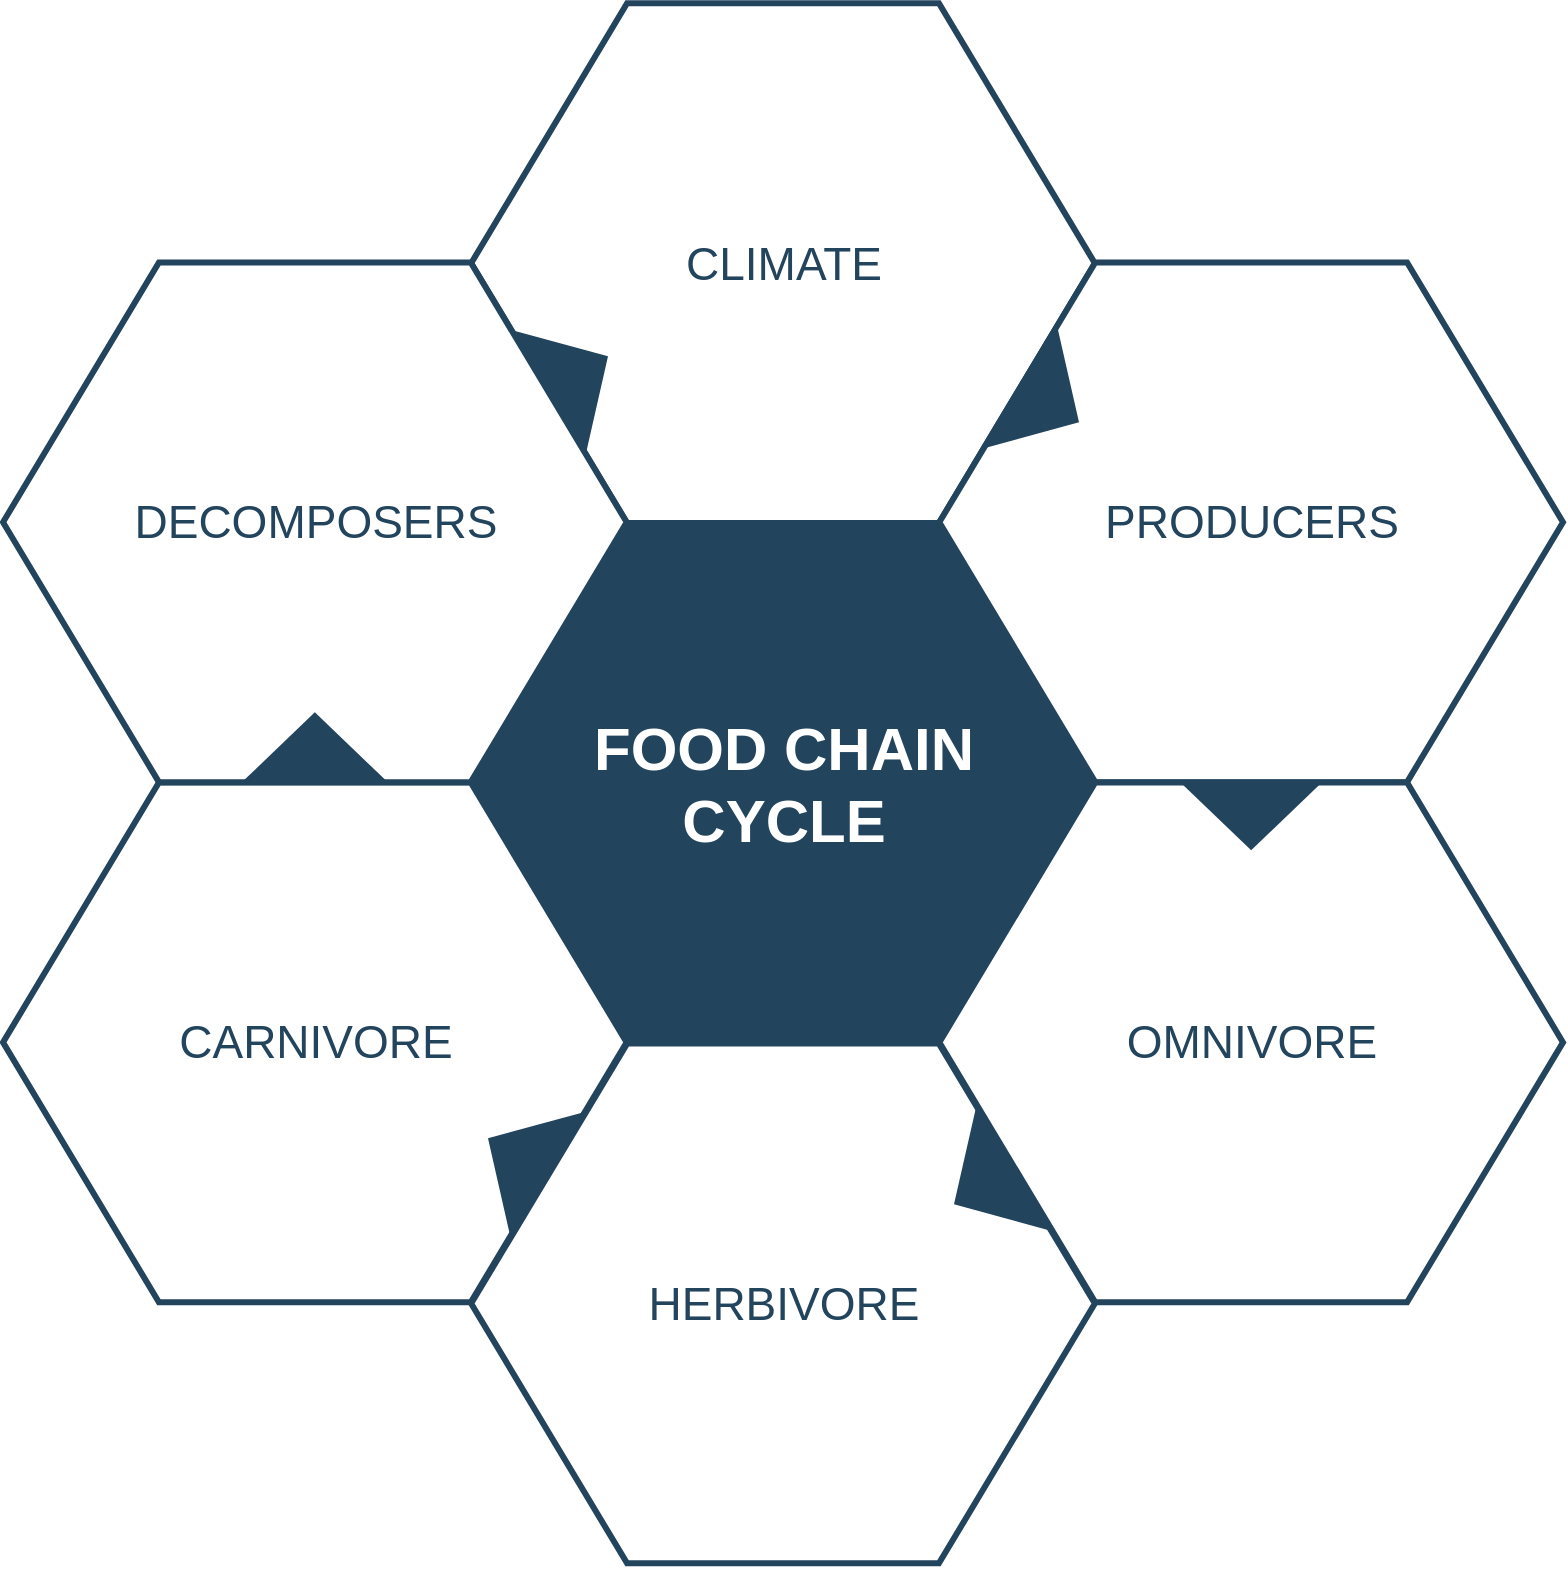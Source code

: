 <mxfile version="16.6.1" type="github"><diagram id="07fea595-8f29-1299-0266-81d95cde20df" name="Page-1"><mxGraphModel dx="1408" dy="-1733" grid="1" gridSize="10" guides="1" tooltips="1" connect="1" arrows="1" fold="1" page="1" pageScale="1" pageWidth="1169" pageHeight="827" background="none" math="0" shadow="0"><root><mxCell id="0"/><mxCell id="1" parent="0"/><mxCell id="644" value="&lt;font style=&quot;font-size: 30px&quot; color=&quot;#ffffff&quot;&gt;&lt;b&gt;&lt;span&gt;FOOD CHAIN&lt;/span&gt;&lt;br&gt;&lt;span&gt;CYCLE&lt;/span&gt;&lt;/b&gt;&lt;/font&gt;&lt;br&gt;" style="shape=hexagon;perimeter=hexagonPerimeter2;whiteSpace=wrap;html=1;shadow=0;labelBackgroundColor=none;strokeColor=#23445D;fillColor=#23445D;gradientColor=none;fontFamily=Helvetica;fontSize=23;fontColor=#23445d;align=center;strokeWidth=3;" parent="1" vertex="1"><mxGeometry x="428.579" y="2764.798" width="311.842" height="259.868" as="geometry"/></mxCell><mxCell id="645" value="" style="triangle;whiteSpace=wrap;html=1;shadow=0;labelBackgroundColor=none;strokeColor=none;fillColor=#FFFFFF;fontFamily=Helvetica;fontSize=17;fontColor=#23445d;align=center;rotation=90;gradientColor=none;flipV=1;flipH=1;opacity=20;" parent="1" vertex="1"><mxGeometry x="309.5" y="2782.667" width="72" height="152" as="geometry"/></mxCell><mxCell id="646" value="&lt;font style=&quot;font-size: 23px&quot;&gt;CLIMATE&lt;/font&gt;" style="shape=hexagon;perimeter=hexagonPerimeter2;whiteSpace=wrap;html=1;shadow=0;labelBackgroundColor=none;strokeColor=#23445D;fillColor=#ffffff;gradientColor=none;fontFamily=Helvetica;fontSize=23;fontColor=#23445D;align=center;strokeWidth=3;" parent="1" vertex="1"><mxGeometry x="428.579" y="2504.667" width="311.842" height="259.868" as="geometry"/></mxCell><mxCell id="647" value="&lt;font style=&quot;font-size: 23px&quot;&gt;PRODUCERS&lt;/font&gt;" style="shape=hexagon;perimeter=hexagonPerimeter2;whiteSpace=wrap;html=1;shadow=0;labelBackgroundColor=none;strokeColor=#23445D;fillColor=#FFFFFF;gradientColor=none;fontFamily=Helvetica;fontSize=23;fontColor=#23445d;align=center;strokeWidth=3;" parent="1" vertex="1"><mxGeometry x="662.658" y="2634.2" width="311.842" height="259.868" as="geometry"/></mxCell><mxCell id="648" value="&lt;font style=&quot;font-size: 23px&quot;&gt;OMNIVORE&lt;/font&gt;" style="shape=hexagon;perimeter=hexagonPerimeter2;whiteSpace=wrap;html=1;shadow=0;labelBackgroundColor=none;strokeColor=#23445D;fillColor=#FFFFFF;gradientColor=none;fontFamily=Helvetica;fontSize=23;fontColor=#23445d;align=center;strokeWidth=3;" parent="1" vertex="1"><mxGeometry x="662.658" y="2894.265" width="311.842" height="259.868" as="geometry"/></mxCell><mxCell id="649" value="&lt;font style=&quot;font-size: 23px&quot;&gt;HERBIVORE&lt;/font&gt;" style="shape=hexagon;perimeter=hexagonPerimeter2;whiteSpace=wrap;html=1;shadow=0;labelBackgroundColor=none;strokeColor=#23445D;fillColor=#FFFFFF;gradientColor=none;fontFamily=Helvetica;fontSize=23;fontColor=#23445d;align=center;strokeWidth=3;" parent="1" vertex="1"><mxGeometry x="428.579" y="3024.798" width="311.842" height="259.868" as="geometry"/></mxCell><mxCell id="650" value="&lt;font style=&quot;font-size: 23px&quot;&gt;CARNIVORE&lt;/font&gt;" style="shape=hexagon;perimeter=hexagonPerimeter2;whiteSpace=wrap;html=1;shadow=0;labelBackgroundColor=none;strokeColor=#23445D;fillColor=#FFFFFF;gradientColor=none;fontFamily=Helvetica;fontSize=23;fontColor=#23445d;align=center;strokeWidth=3;" parent="1" vertex="1"><mxGeometry x="194.5" y="2894.265" width="311.842" height="259.868" as="geometry"/></mxCell><mxCell id="651" value="&lt;font style=&quot;font-size: 23px;&quot;&gt;DECOMPOSERS&lt;/font&gt;" style="shape=hexagon;perimeter=hexagonPerimeter2;whiteSpace=wrap;html=1;shadow=0;labelBackgroundColor=none;strokeColor=#23445D;fillColor=#ffffff;gradientColor=none;fontFamily=Helvetica;fontSize=23;fontColor=#23445D;align=center;strokeWidth=3;" parent="1" vertex="1"><mxGeometry x="194.5" y="2634.2" width="311.842" height="259.868" as="geometry"/></mxCell><mxCell id="652" value="" style="triangle;whiteSpace=wrap;html=1;shadow=0;labelBackgroundColor=none;strokeColor=none;fillColor=#23445D;fontFamily=Helvetica;fontSize=17;fontColor=#23445d;align=center;rotation=31;gradientColor=none;strokeWidth=3;" parent="1" vertex="1"><mxGeometry x="700" y="2668.667" width="35" height="73" as="geometry"/></mxCell><mxCell id="653" value="" style="triangle;whiteSpace=wrap;html=1;shadow=0;labelBackgroundColor=none;strokeColor=none;fillColor=#23445D;fontFamily=Helvetica;fontSize=17;fontColor=#23445d;align=center;rotation=31;gradientColor=none;flipH=1;strokeWidth=3;" parent="1" vertex="1"><mxGeometry x="434.5" y="3044.667" width="35" height="73" as="geometry"/></mxCell><mxCell id="654" value="" style="triangle;whiteSpace=wrap;html=1;shadow=0;labelBackgroundColor=none;strokeColor=none;fillColor=#23445D;fontFamily=Helvetica;fontSize=17;fontColor=#23445d;align=center;rotation=329;gradientColor=none;strokeWidth=3;" parent="1" vertex="1"><mxGeometry x="464.5" y="2653.667" width="35" height="73" as="geometry"/></mxCell><mxCell id="655" value="" style="triangle;whiteSpace=wrap;html=1;shadow=0;labelBackgroundColor=none;strokeColor=none;fillColor=#23445D;fontFamily=Helvetica;fontSize=17;fontColor=#23445d;align=center;rotation=329;gradientColor=none;flipH=1;strokeWidth=3;" parent="1" vertex="1"><mxGeometry x="667.5" y="3059.667" width="35" height="73" as="geometry"/></mxCell><mxCell id="656" value="" style="triangle;whiteSpace=wrap;html=1;shadow=0;labelBackgroundColor=none;strokeColor=none;fillColor=#23445D;fontFamily=Helvetica;fontSize=17;fontColor=#23445d;align=center;rotation=90;gradientColor=none;strokeWidth=3;" parent="1" vertex="1"><mxGeometry x="801.079" y="2874.167" width="35" height="73" as="geometry"/></mxCell><mxCell id="657" value="" style="triangle;whiteSpace=wrap;html=1;shadow=0;labelBackgroundColor=none;strokeColor=none;fillColor=#23445D;fontFamily=Helvetica;fontSize=17;fontColor=#23445d;align=center;rotation=90;gradientColor=none;flipH=1;strokeWidth=3;" parent="1" vertex="1"><mxGeometry x="332.921" y="2840.167" width="35" height="73" as="geometry"/></mxCell></root></mxGraphModel></diagram></mxfile>